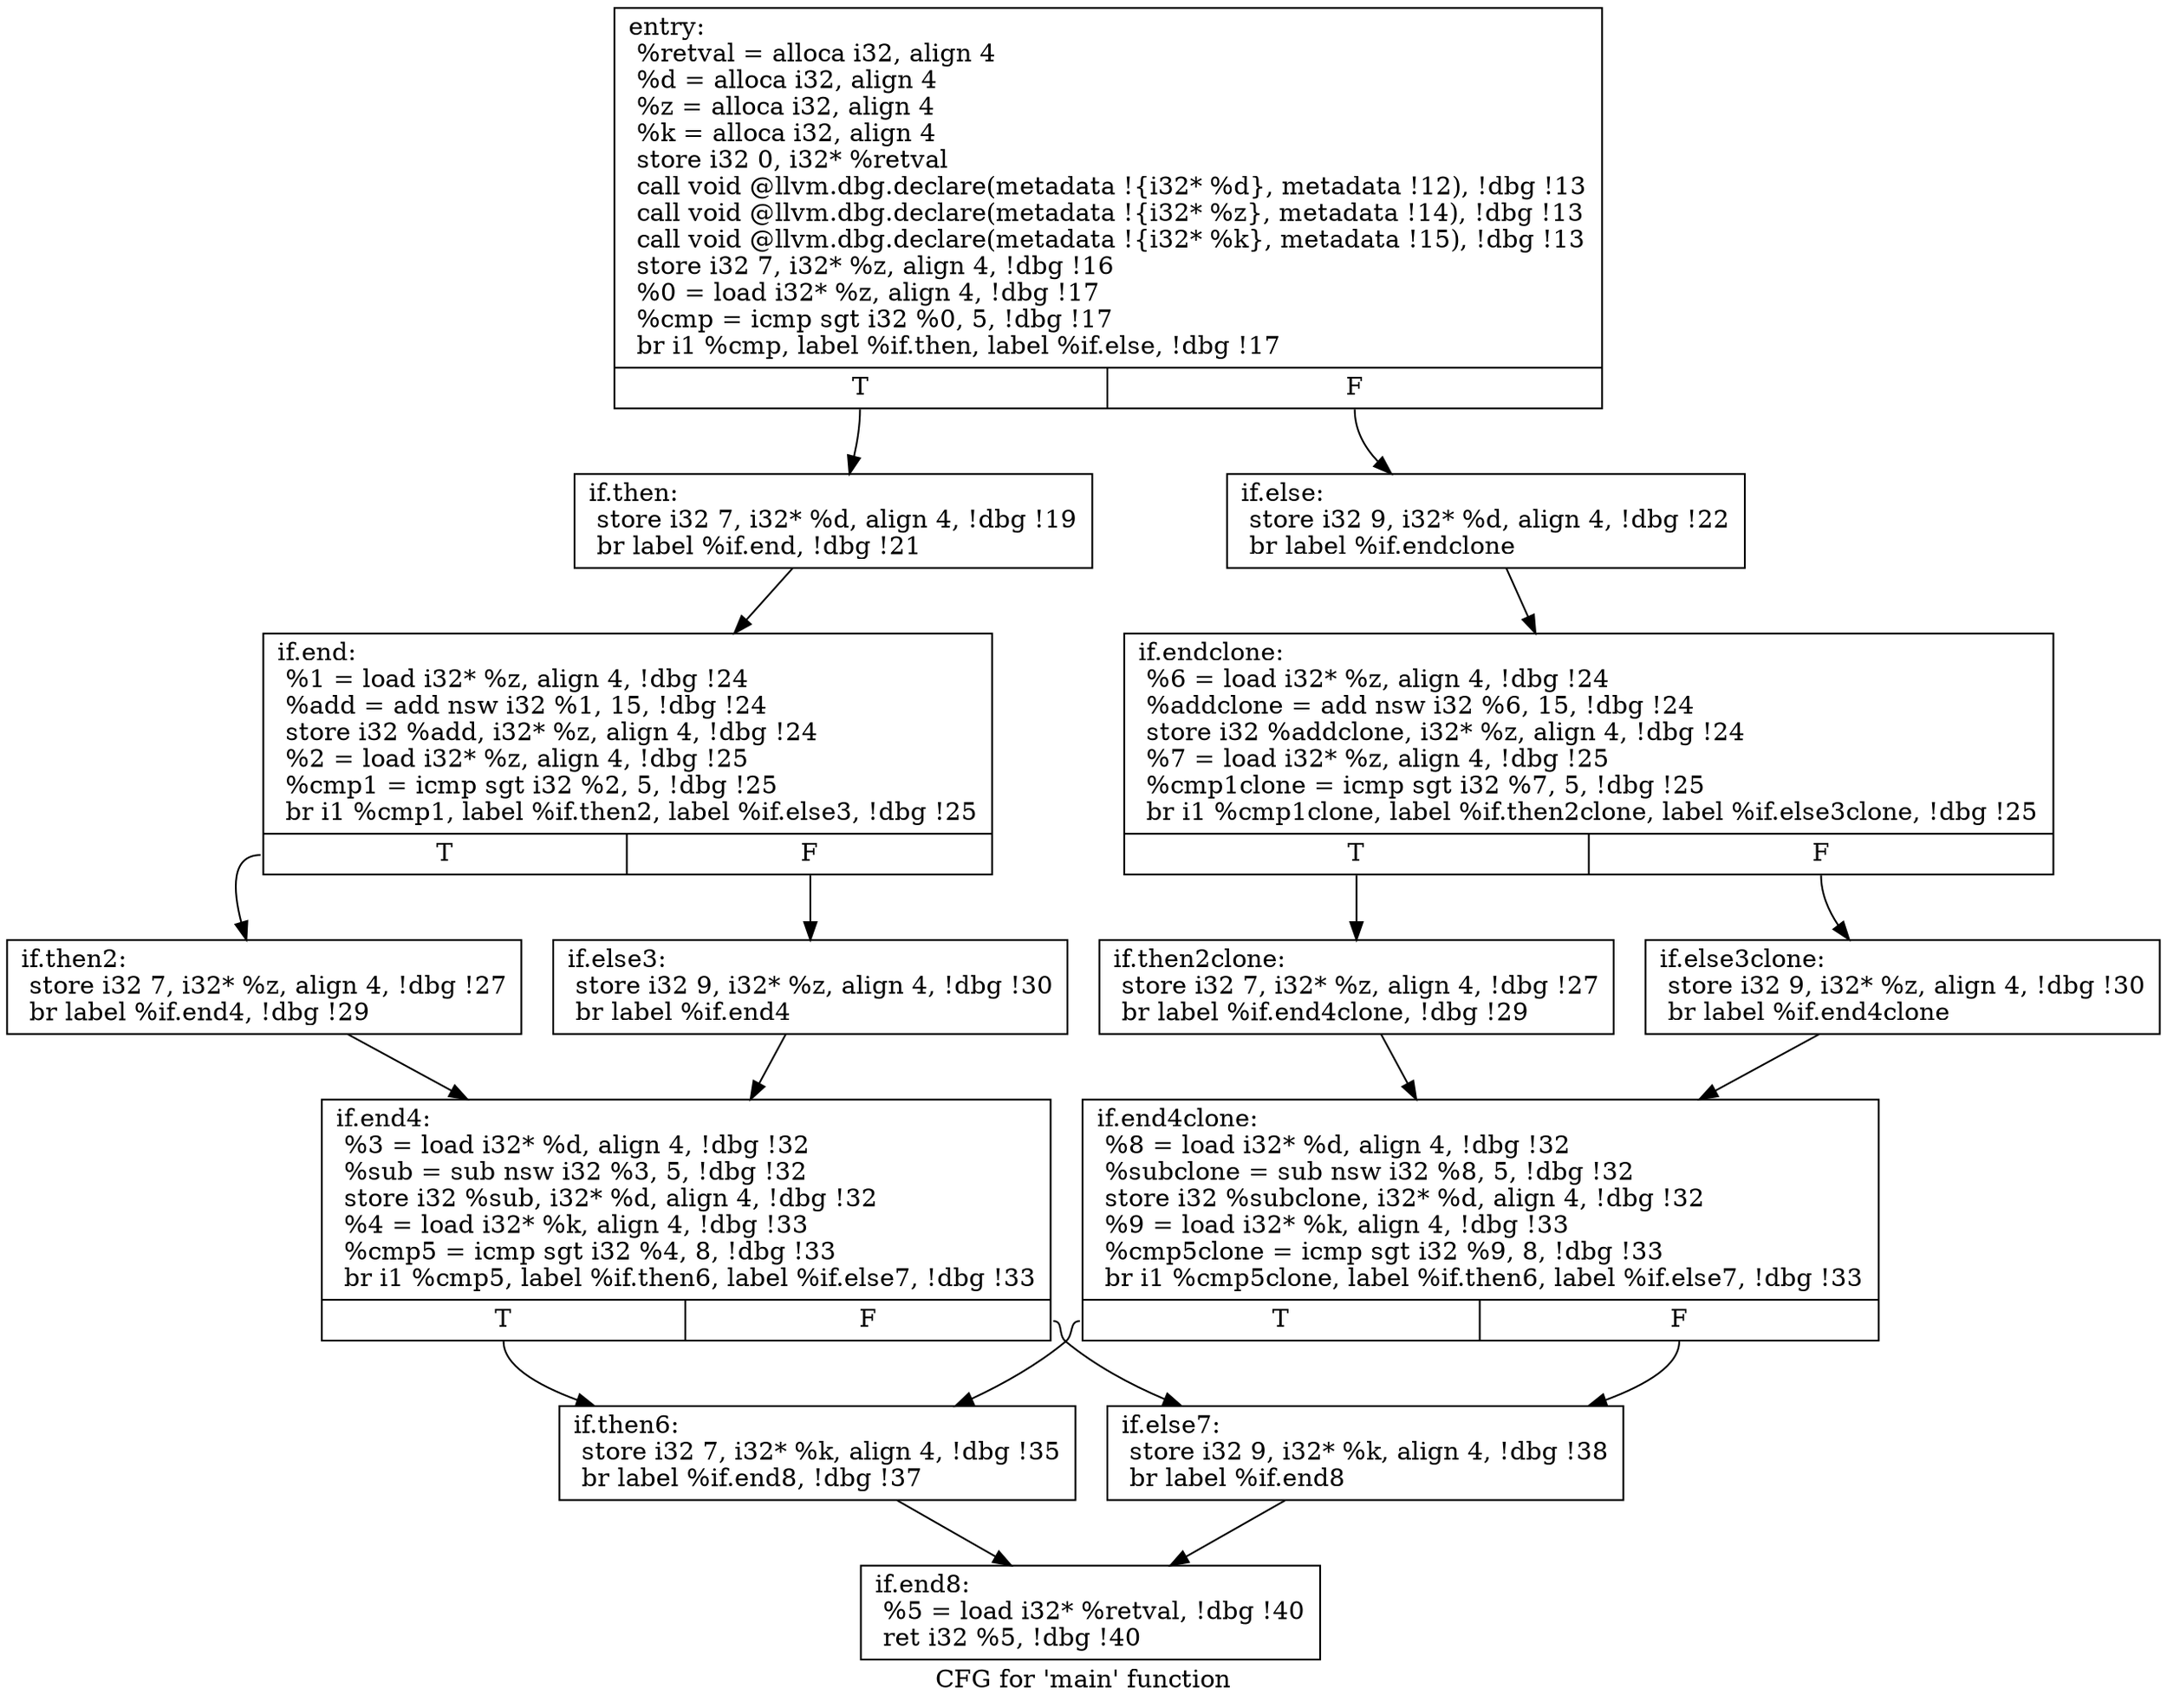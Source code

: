 digraph "CFG for 'main' function" {
	label="CFG for 'main' function";

	Node0x2389e10 [shape=record,label="{entry:\l  %retval = alloca i32, align 4\l  %d = alloca i32, align 4\l  %z = alloca i32, align 4\l  %k = alloca i32, align 4\l  store i32 0, i32* %retval\l  call void @llvm.dbg.declare(metadata !\{i32* %d\}, metadata !12), !dbg !13\l  call void @llvm.dbg.declare(metadata !\{i32* %z\}, metadata !14), !dbg !13\l  call void @llvm.dbg.declare(metadata !\{i32* %k\}, metadata !15), !dbg !13\l  store i32 7, i32* %z, align 4, !dbg !16\l  %0 = load i32* %z, align 4, !dbg !17\l  %cmp = icmp sgt i32 %0, 5, !dbg !17\l  br i1 %cmp, label %if.then, label %if.else, !dbg !17\l|{<s0>T|<s1>F}}"];
	Node0x2389e10:s0 -> Node0x2389e70;
	Node0x2389e10:s1 -> Node0x2389ed0;
	Node0x2389e70 [shape=record,label="{if.then:                                          \l  store i32 7, i32* %d, align 4, !dbg !19\l  br label %if.end, !dbg !21\l}"];
	Node0x2389e70 -> Node0x2389f30;
	Node0x2389ed0 [shape=record,label="{if.else:                                          \l  store i32 9, i32* %d, align 4, !dbg !22\l  br label %if.endclone\l}"];
	Node0x2389ed0 -> Node0x23b07d0;
	Node0x2389f30 [shape=record,label="{if.end:                                           \l  %1 = load i32* %z, align 4, !dbg !24\l  %add = add nsw i32 %1, 15, !dbg !24\l  store i32 %add, i32* %z, align 4, !dbg !24\l  %2 = load i32* %z, align 4, !dbg !25\l  %cmp1 = icmp sgt i32 %2, 5, !dbg !25\l  br i1 %cmp1, label %if.then2, label %if.else3, !dbg !25\l|{<s0>T|<s1>F}}"];
	Node0x2389f30:s0 -> Node0x23990e0;
	Node0x2389f30:s1 -> Node0x2399140;
	Node0x23990e0 [shape=record,label="{if.then2:                                         \l  store i32 7, i32* %z, align 4, !dbg !27\l  br label %if.end4, !dbg !29\l}"];
	Node0x23990e0 -> Node0x23991a0;
	Node0x2399140 [shape=record,label="{if.else3:                                         \l  store i32 9, i32* %z, align 4, !dbg !30\l  br label %if.end4\l}"];
	Node0x2399140 -> Node0x23991a0;
	Node0x23991a0 [shape=record,label="{if.end4:                                          \l  %3 = load i32* %d, align 4, !dbg !32\l  %sub = sub nsw i32 %3, 5, !dbg !32\l  store i32 %sub, i32* %d, align 4, !dbg !32\l  %4 = load i32* %k, align 4, !dbg !33\l  %cmp5 = icmp sgt i32 %4, 8, !dbg !33\l  br i1 %cmp5, label %if.then6, label %if.else7, !dbg !33\l|{<s0>T|<s1>F}}"];
	Node0x23991a0:s0 -> Node0x2399200;
	Node0x23991a0:s1 -> Node0x2399260;
	Node0x2399200 [shape=record,label="{if.then6:                                         \l  store i32 7, i32* %k, align 4, !dbg !35\l  br label %if.end8, !dbg !37\l}"];
	Node0x2399200 -> Node0x23992c0;
	Node0x2399260 [shape=record,label="{if.else7:                                         \l  store i32 9, i32* %k, align 4, !dbg !38\l  br label %if.end8\l}"];
	Node0x2399260 -> Node0x23992c0;
	Node0x23992c0 [shape=record,label="{if.end8:                                          \l  %5 = load i32* %retval, !dbg !40\l  ret i32 %5, !dbg !40\l}"];
	Node0x23b07d0 [shape=record,label="{if.endclone:                                      \l  %6 = load i32* %z, align 4, !dbg !24\l  %addclone = add nsw i32 %6, 15, !dbg !24\l  store i32 %addclone, i32* %z, align 4, !dbg !24\l  %7 = load i32* %z, align 4, !dbg !25\l  %cmp1clone = icmp sgt i32 %7, 5, !dbg !25\l  br i1 %cmp1clone, label %if.then2clone, label %if.else3clone, !dbg !25\l|{<s0>T|<s1>F}}"];
	Node0x23b07d0:s0 -> Node0x23b0ce0;
	Node0x23b07d0:s1 -> Node0x23b0eb0;
	Node0x23b0ce0 [shape=record,label="{if.then2clone:                                    \l  store i32 7, i32* %z, align 4, !dbg !27\l  br label %if.end4clone, !dbg !29\l}"];
	Node0x23b0ce0 -> Node0x23b1160;
	Node0x23b0eb0 [shape=record,label="{if.else3clone:                                    \l  store i32 9, i32* %z, align 4, !dbg !30\l  br label %if.end4clone\l}"];
	Node0x23b0eb0 -> Node0x23b1160;
	Node0x23b1160 [shape=record,label="{if.end4clone:                                     \l  %8 = load i32* %d, align 4, !dbg !32\l  %subclone = sub nsw i32 %8, 5, !dbg !32\l  store i32 %subclone, i32* %d, align 4, !dbg !32\l  %9 = load i32* %k, align 4, !dbg !33\l  %cmp5clone = icmp sgt i32 %9, 8, !dbg !33\l  br i1 %cmp5clone, label %if.then6, label %if.else7, !dbg !33\l|{<s0>T|<s1>F}}"];
	Node0x23b1160:s0 -> Node0x2399200;
	Node0x23b1160:s1 -> Node0x2399260;
}
